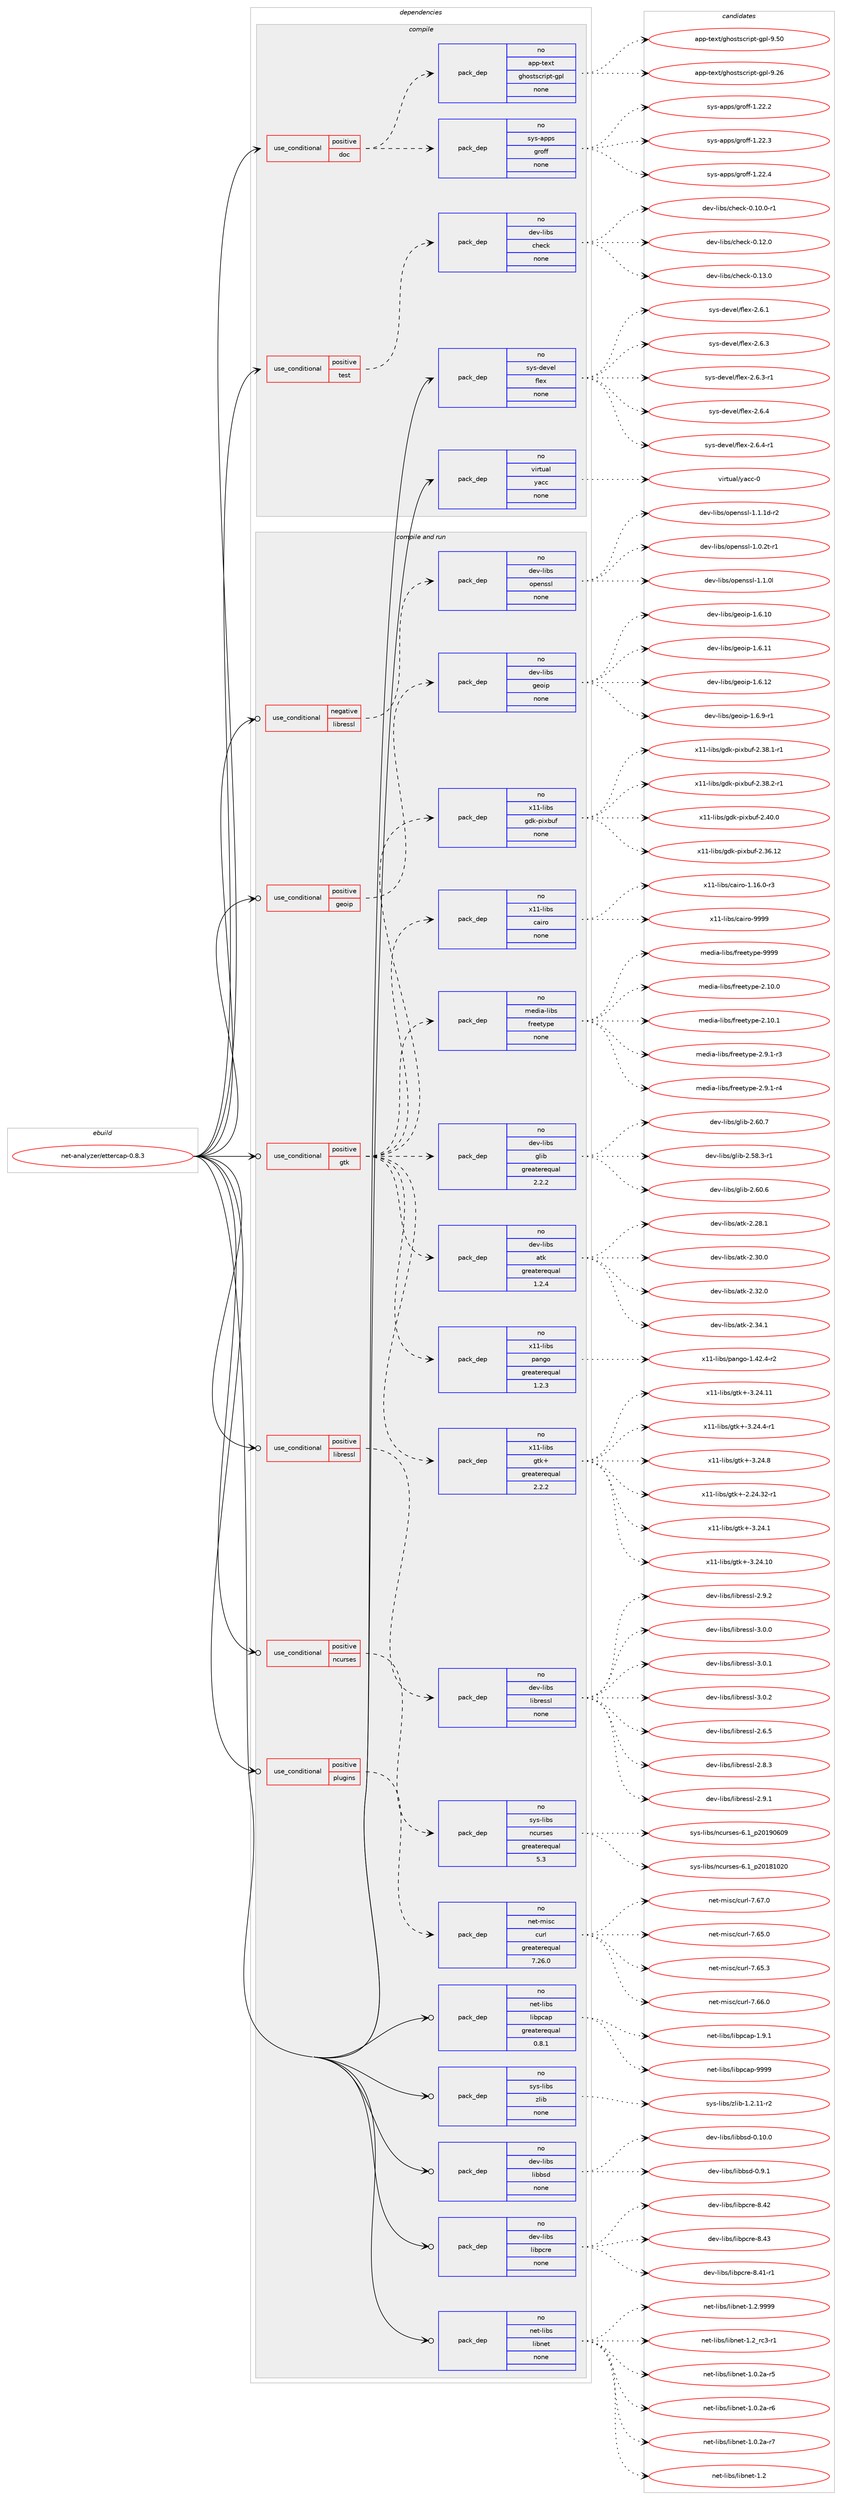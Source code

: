 digraph prolog {

# *************
# Graph options
# *************

newrank=true;
concentrate=true;
compound=true;
graph [rankdir=LR,fontname=Helvetica,fontsize=10,ranksep=1.5];#, ranksep=2.5, nodesep=0.2];
edge  [arrowhead=vee];
node  [fontname=Helvetica,fontsize=10];

# **********
# The ebuild
# **********

subgraph cluster_leftcol {
color=gray;
rank=same;
label=<<i>ebuild</i>>;
id [label="net-analyzer/ettercap-0.8.3", color=red, width=4, href="../net-analyzer/ettercap-0.8.3.svg"];
}

# ****************
# The dependencies
# ****************

subgraph cluster_midcol {
color=gray;
label=<<i>dependencies</i>>;
subgraph cluster_compile {
fillcolor="#eeeeee";
style=filled;
label=<<i>compile</i>>;
subgraph cond197591 {
dependency812081 [label=<<TABLE BORDER="0" CELLBORDER="1" CELLSPACING="0" CELLPADDING="4"><TR><TD ROWSPAN="3" CELLPADDING="10">use_conditional</TD></TR><TR><TD>positive</TD></TR><TR><TD>doc</TD></TR></TABLE>>, shape=none, color=red];
subgraph pack600328 {
dependency812082 [label=<<TABLE BORDER="0" CELLBORDER="1" CELLSPACING="0" CELLPADDING="4" WIDTH="220"><TR><TD ROWSPAN="6" CELLPADDING="30">pack_dep</TD></TR><TR><TD WIDTH="110">no</TD></TR><TR><TD>app-text</TD></TR><TR><TD>ghostscript-gpl</TD></TR><TR><TD>none</TD></TR><TR><TD></TD></TR></TABLE>>, shape=none, color=blue];
}
dependency812081:e -> dependency812082:w [weight=20,style="dashed",arrowhead="vee"];
subgraph pack600329 {
dependency812083 [label=<<TABLE BORDER="0" CELLBORDER="1" CELLSPACING="0" CELLPADDING="4" WIDTH="220"><TR><TD ROWSPAN="6" CELLPADDING="30">pack_dep</TD></TR><TR><TD WIDTH="110">no</TD></TR><TR><TD>sys-apps</TD></TR><TR><TD>groff</TD></TR><TR><TD>none</TD></TR><TR><TD></TD></TR></TABLE>>, shape=none, color=blue];
}
dependency812081:e -> dependency812083:w [weight=20,style="dashed",arrowhead="vee"];
}
id:e -> dependency812081:w [weight=20,style="solid",arrowhead="vee"];
subgraph cond197592 {
dependency812084 [label=<<TABLE BORDER="0" CELLBORDER="1" CELLSPACING="0" CELLPADDING="4"><TR><TD ROWSPAN="3" CELLPADDING="10">use_conditional</TD></TR><TR><TD>positive</TD></TR><TR><TD>test</TD></TR></TABLE>>, shape=none, color=red];
subgraph pack600330 {
dependency812085 [label=<<TABLE BORDER="0" CELLBORDER="1" CELLSPACING="0" CELLPADDING="4" WIDTH="220"><TR><TD ROWSPAN="6" CELLPADDING="30">pack_dep</TD></TR><TR><TD WIDTH="110">no</TD></TR><TR><TD>dev-libs</TD></TR><TR><TD>check</TD></TR><TR><TD>none</TD></TR><TR><TD></TD></TR></TABLE>>, shape=none, color=blue];
}
dependency812084:e -> dependency812085:w [weight=20,style="dashed",arrowhead="vee"];
}
id:e -> dependency812084:w [weight=20,style="solid",arrowhead="vee"];
subgraph pack600331 {
dependency812086 [label=<<TABLE BORDER="0" CELLBORDER="1" CELLSPACING="0" CELLPADDING="4" WIDTH="220"><TR><TD ROWSPAN="6" CELLPADDING="30">pack_dep</TD></TR><TR><TD WIDTH="110">no</TD></TR><TR><TD>sys-devel</TD></TR><TR><TD>flex</TD></TR><TR><TD>none</TD></TR><TR><TD></TD></TR></TABLE>>, shape=none, color=blue];
}
id:e -> dependency812086:w [weight=20,style="solid",arrowhead="vee"];
subgraph pack600332 {
dependency812087 [label=<<TABLE BORDER="0" CELLBORDER="1" CELLSPACING="0" CELLPADDING="4" WIDTH="220"><TR><TD ROWSPAN="6" CELLPADDING="30">pack_dep</TD></TR><TR><TD WIDTH="110">no</TD></TR><TR><TD>virtual</TD></TR><TR><TD>yacc</TD></TR><TR><TD>none</TD></TR><TR><TD></TD></TR></TABLE>>, shape=none, color=blue];
}
id:e -> dependency812087:w [weight=20,style="solid",arrowhead="vee"];
}
subgraph cluster_compileandrun {
fillcolor="#eeeeee";
style=filled;
label=<<i>compile and run</i>>;
subgraph cond197593 {
dependency812088 [label=<<TABLE BORDER="0" CELLBORDER="1" CELLSPACING="0" CELLPADDING="4"><TR><TD ROWSPAN="3" CELLPADDING="10">use_conditional</TD></TR><TR><TD>negative</TD></TR><TR><TD>libressl</TD></TR></TABLE>>, shape=none, color=red];
subgraph pack600333 {
dependency812089 [label=<<TABLE BORDER="0" CELLBORDER="1" CELLSPACING="0" CELLPADDING="4" WIDTH="220"><TR><TD ROWSPAN="6" CELLPADDING="30">pack_dep</TD></TR><TR><TD WIDTH="110">no</TD></TR><TR><TD>dev-libs</TD></TR><TR><TD>openssl</TD></TR><TR><TD>none</TD></TR><TR><TD></TD></TR></TABLE>>, shape=none, color=blue];
}
dependency812088:e -> dependency812089:w [weight=20,style="dashed",arrowhead="vee"];
}
id:e -> dependency812088:w [weight=20,style="solid",arrowhead="odotvee"];
subgraph cond197594 {
dependency812090 [label=<<TABLE BORDER="0" CELLBORDER="1" CELLSPACING="0" CELLPADDING="4"><TR><TD ROWSPAN="3" CELLPADDING="10">use_conditional</TD></TR><TR><TD>positive</TD></TR><TR><TD>geoip</TD></TR></TABLE>>, shape=none, color=red];
subgraph pack600334 {
dependency812091 [label=<<TABLE BORDER="0" CELLBORDER="1" CELLSPACING="0" CELLPADDING="4" WIDTH="220"><TR><TD ROWSPAN="6" CELLPADDING="30">pack_dep</TD></TR><TR><TD WIDTH="110">no</TD></TR><TR><TD>dev-libs</TD></TR><TR><TD>geoip</TD></TR><TR><TD>none</TD></TR><TR><TD></TD></TR></TABLE>>, shape=none, color=blue];
}
dependency812090:e -> dependency812091:w [weight=20,style="dashed",arrowhead="vee"];
}
id:e -> dependency812090:w [weight=20,style="solid",arrowhead="odotvee"];
subgraph cond197595 {
dependency812092 [label=<<TABLE BORDER="0" CELLBORDER="1" CELLSPACING="0" CELLPADDING="4"><TR><TD ROWSPAN="3" CELLPADDING="10">use_conditional</TD></TR><TR><TD>positive</TD></TR><TR><TD>gtk</TD></TR></TABLE>>, shape=none, color=red];
subgraph pack600335 {
dependency812093 [label=<<TABLE BORDER="0" CELLBORDER="1" CELLSPACING="0" CELLPADDING="4" WIDTH="220"><TR><TD ROWSPAN="6" CELLPADDING="30">pack_dep</TD></TR><TR><TD WIDTH="110">no</TD></TR><TR><TD>dev-libs</TD></TR><TR><TD>atk</TD></TR><TR><TD>greaterequal</TD></TR><TR><TD>1.2.4</TD></TR></TABLE>>, shape=none, color=blue];
}
dependency812092:e -> dependency812093:w [weight=20,style="dashed",arrowhead="vee"];
subgraph pack600336 {
dependency812094 [label=<<TABLE BORDER="0" CELLBORDER="1" CELLSPACING="0" CELLPADDING="4" WIDTH="220"><TR><TD ROWSPAN="6" CELLPADDING="30">pack_dep</TD></TR><TR><TD WIDTH="110">no</TD></TR><TR><TD>dev-libs</TD></TR><TR><TD>glib</TD></TR><TR><TD>greaterequal</TD></TR><TR><TD>2.2.2</TD></TR></TABLE>>, shape=none, color=blue];
}
dependency812092:e -> dependency812094:w [weight=20,style="dashed",arrowhead="vee"];
subgraph pack600337 {
dependency812095 [label=<<TABLE BORDER="0" CELLBORDER="1" CELLSPACING="0" CELLPADDING="4" WIDTH="220"><TR><TD ROWSPAN="6" CELLPADDING="30">pack_dep</TD></TR><TR><TD WIDTH="110">no</TD></TR><TR><TD>media-libs</TD></TR><TR><TD>freetype</TD></TR><TR><TD>none</TD></TR><TR><TD></TD></TR></TABLE>>, shape=none, color=blue];
}
dependency812092:e -> dependency812095:w [weight=20,style="dashed",arrowhead="vee"];
subgraph pack600338 {
dependency812096 [label=<<TABLE BORDER="0" CELLBORDER="1" CELLSPACING="0" CELLPADDING="4" WIDTH="220"><TR><TD ROWSPAN="6" CELLPADDING="30">pack_dep</TD></TR><TR><TD WIDTH="110">no</TD></TR><TR><TD>x11-libs</TD></TR><TR><TD>cairo</TD></TR><TR><TD>none</TD></TR><TR><TD></TD></TR></TABLE>>, shape=none, color=blue];
}
dependency812092:e -> dependency812096:w [weight=20,style="dashed",arrowhead="vee"];
subgraph pack600339 {
dependency812097 [label=<<TABLE BORDER="0" CELLBORDER="1" CELLSPACING="0" CELLPADDING="4" WIDTH="220"><TR><TD ROWSPAN="6" CELLPADDING="30">pack_dep</TD></TR><TR><TD WIDTH="110">no</TD></TR><TR><TD>x11-libs</TD></TR><TR><TD>gdk-pixbuf</TD></TR><TR><TD>none</TD></TR><TR><TD></TD></TR></TABLE>>, shape=none, color=blue];
}
dependency812092:e -> dependency812097:w [weight=20,style="dashed",arrowhead="vee"];
subgraph pack600340 {
dependency812098 [label=<<TABLE BORDER="0" CELLBORDER="1" CELLSPACING="0" CELLPADDING="4" WIDTH="220"><TR><TD ROWSPAN="6" CELLPADDING="30">pack_dep</TD></TR><TR><TD WIDTH="110">no</TD></TR><TR><TD>x11-libs</TD></TR><TR><TD>gtk+</TD></TR><TR><TD>greaterequal</TD></TR><TR><TD>2.2.2</TD></TR></TABLE>>, shape=none, color=blue];
}
dependency812092:e -> dependency812098:w [weight=20,style="dashed",arrowhead="vee"];
subgraph pack600341 {
dependency812099 [label=<<TABLE BORDER="0" CELLBORDER="1" CELLSPACING="0" CELLPADDING="4" WIDTH="220"><TR><TD ROWSPAN="6" CELLPADDING="30">pack_dep</TD></TR><TR><TD WIDTH="110">no</TD></TR><TR><TD>x11-libs</TD></TR><TR><TD>pango</TD></TR><TR><TD>greaterequal</TD></TR><TR><TD>1.2.3</TD></TR></TABLE>>, shape=none, color=blue];
}
dependency812092:e -> dependency812099:w [weight=20,style="dashed",arrowhead="vee"];
}
id:e -> dependency812092:w [weight=20,style="solid",arrowhead="odotvee"];
subgraph cond197596 {
dependency812100 [label=<<TABLE BORDER="0" CELLBORDER="1" CELLSPACING="0" CELLPADDING="4"><TR><TD ROWSPAN="3" CELLPADDING="10">use_conditional</TD></TR><TR><TD>positive</TD></TR><TR><TD>libressl</TD></TR></TABLE>>, shape=none, color=red];
subgraph pack600342 {
dependency812101 [label=<<TABLE BORDER="0" CELLBORDER="1" CELLSPACING="0" CELLPADDING="4" WIDTH="220"><TR><TD ROWSPAN="6" CELLPADDING="30">pack_dep</TD></TR><TR><TD WIDTH="110">no</TD></TR><TR><TD>dev-libs</TD></TR><TR><TD>libressl</TD></TR><TR><TD>none</TD></TR><TR><TD></TD></TR></TABLE>>, shape=none, color=blue];
}
dependency812100:e -> dependency812101:w [weight=20,style="dashed",arrowhead="vee"];
}
id:e -> dependency812100:w [weight=20,style="solid",arrowhead="odotvee"];
subgraph cond197597 {
dependency812102 [label=<<TABLE BORDER="0" CELLBORDER="1" CELLSPACING="0" CELLPADDING="4"><TR><TD ROWSPAN="3" CELLPADDING="10">use_conditional</TD></TR><TR><TD>positive</TD></TR><TR><TD>ncurses</TD></TR></TABLE>>, shape=none, color=red];
subgraph pack600343 {
dependency812103 [label=<<TABLE BORDER="0" CELLBORDER="1" CELLSPACING="0" CELLPADDING="4" WIDTH="220"><TR><TD ROWSPAN="6" CELLPADDING="30">pack_dep</TD></TR><TR><TD WIDTH="110">no</TD></TR><TR><TD>sys-libs</TD></TR><TR><TD>ncurses</TD></TR><TR><TD>greaterequal</TD></TR><TR><TD>5.3</TD></TR></TABLE>>, shape=none, color=blue];
}
dependency812102:e -> dependency812103:w [weight=20,style="dashed",arrowhead="vee"];
}
id:e -> dependency812102:w [weight=20,style="solid",arrowhead="odotvee"];
subgraph cond197598 {
dependency812104 [label=<<TABLE BORDER="0" CELLBORDER="1" CELLSPACING="0" CELLPADDING="4"><TR><TD ROWSPAN="3" CELLPADDING="10">use_conditional</TD></TR><TR><TD>positive</TD></TR><TR><TD>plugins</TD></TR></TABLE>>, shape=none, color=red];
subgraph pack600344 {
dependency812105 [label=<<TABLE BORDER="0" CELLBORDER="1" CELLSPACING="0" CELLPADDING="4" WIDTH="220"><TR><TD ROWSPAN="6" CELLPADDING="30">pack_dep</TD></TR><TR><TD WIDTH="110">no</TD></TR><TR><TD>net-misc</TD></TR><TR><TD>curl</TD></TR><TR><TD>greaterequal</TD></TR><TR><TD>7.26.0</TD></TR></TABLE>>, shape=none, color=blue];
}
dependency812104:e -> dependency812105:w [weight=20,style="dashed",arrowhead="vee"];
}
id:e -> dependency812104:w [weight=20,style="solid",arrowhead="odotvee"];
subgraph pack600345 {
dependency812106 [label=<<TABLE BORDER="0" CELLBORDER="1" CELLSPACING="0" CELLPADDING="4" WIDTH="220"><TR><TD ROWSPAN="6" CELLPADDING="30">pack_dep</TD></TR><TR><TD WIDTH="110">no</TD></TR><TR><TD>dev-libs</TD></TR><TR><TD>libbsd</TD></TR><TR><TD>none</TD></TR><TR><TD></TD></TR></TABLE>>, shape=none, color=blue];
}
id:e -> dependency812106:w [weight=20,style="solid",arrowhead="odotvee"];
subgraph pack600346 {
dependency812107 [label=<<TABLE BORDER="0" CELLBORDER="1" CELLSPACING="0" CELLPADDING="4" WIDTH="220"><TR><TD ROWSPAN="6" CELLPADDING="30">pack_dep</TD></TR><TR><TD WIDTH="110">no</TD></TR><TR><TD>dev-libs</TD></TR><TR><TD>libpcre</TD></TR><TR><TD>none</TD></TR><TR><TD></TD></TR></TABLE>>, shape=none, color=blue];
}
id:e -> dependency812107:w [weight=20,style="solid",arrowhead="odotvee"];
subgraph pack600347 {
dependency812108 [label=<<TABLE BORDER="0" CELLBORDER="1" CELLSPACING="0" CELLPADDING="4" WIDTH="220"><TR><TD ROWSPAN="6" CELLPADDING="30">pack_dep</TD></TR><TR><TD WIDTH="110">no</TD></TR><TR><TD>net-libs</TD></TR><TR><TD>libnet</TD></TR><TR><TD>none</TD></TR><TR><TD></TD></TR></TABLE>>, shape=none, color=blue];
}
id:e -> dependency812108:w [weight=20,style="solid",arrowhead="odotvee"];
subgraph pack600348 {
dependency812109 [label=<<TABLE BORDER="0" CELLBORDER="1" CELLSPACING="0" CELLPADDING="4" WIDTH="220"><TR><TD ROWSPAN="6" CELLPADDING="30">pack_dep</TD></TR><TR><TD WIDTH="110">no</TD></TR><TR><TD>net-libs</TD></TR><TR><TD>libpcap</TD></TR><TR><TD>greaterequal</TD></TR><TR><TD>0.8.1</TD></TR></TABLE>>, shape=none, color=blue];
}
id:e -> dependency812109:w [weight=20,style="solid",arrowhead="odotvee"];
subgraph pack600349 {
dependency812110 [label=<<TABLE BORDER="0" CELLBORDER="1" CELLSPACING="0" CELLPADDING="4" WIDTH="220"><TR><TD ROWSPAN="6" CELLPADDING="30">pack_dep</TD></TR><TR><TD WIDTH="110">no</TD></TR><TR><TD>sys-libs</TD></TR><TR><TD>zlib</TD></TR><TR><TD>none</TD></TR><TR><TD></TD></TR></TABLE>>, shape=none, color=blue];
}
id:e -> dependency812110:w [weight=20,style="solid",arrowhead="odotvee"];
}
subgraph cluster_run {
fillcolor="#eeeeee";
style=filled;
label=<<i>run</i>>;
}
}

# **************
# The candidates
# **************

subgraph cluster_choices {
rank=same;
color=gray;
label=<<i>candidates</i>>;

subgraph choice600328 {
color=black;
nodesep=1;
choice97112112451161011201164710310411111511611599114105112116451031121084557465054 [label="app-text/ghostscript-gpl-9.26", color=red, width=4,href="../app-text/ghostscript-gpl-9.26.svg"];
choice97112112451161011201164710310411111511611599114105112116451031121084557465348 [label="app-text/ghostscript-gpl-9.50", color=red, width=4,href="../app-text/ghostscript-gpl-9.50.svg"];
dependency812082:e -> choice97112112451161011201164710310411111511611599114105112116451031121084557465054:w [style=dotted,weight="100"];
dependency812082:e -> choice97112112451161011201164710310411111511611599114105112116451031121084557465348:w [style=dotted,weight="100"];
}
subgraph choice600329 {
color=black;
nodesep=1;
choice11512111545971121121154710311411110210245494650504650 [label="sys-apps/groff-1.22.2", color=red, width=4,href="../sys-apps/groff-1.22.2.svg"];
choice11512111545971121121154710311411110210245494650504651 [label="sys-apps/groff-1.22.3", color=red, width=4,href="../sys-apps/groff-1.22.3.svg"];
choice11512111545971121121154710311411110210245494650504652 [label="sys-apps/groff-1.22.4", color=red, width=4,href="../sys-apps/groff-1.22.4.svg"];
dependency812083:e -> choice11512111545971121121154710311411110210245494650504650:w [style=dotted,weight="100"];
dependency812083:e -> choice11512111545971121121154710311411110210245494650504651:w [style=dotted,weight="100"];
dependency812083:e -> choice11512111545971121121154710311411110210245494650504652:w [style=dotted,weight="100"];
}
subgraph choice600330 {
color=black;
nodesep=1;
choice1001011184510810598115479910410199107454846494846484511449 [label="dev-libs/check-0.10.0-r1", color=red, width=4,href="../dev-libs/check-0.10.0-r1.svg"];
choice100101118451081059811547991041019910745484649504648 [label="dev-libs/check-0.12.0", color=red, width=4,href="../dev-libs/check-0.12.0.svg"];
choice100101118451081059811547991041019910745484649514648 [label="dev-libs/check-0.13.0", color=red, width=4,href="../dev-libs/check-0.13.0.svg"];
dependency812085:e -> choice1001011184510810598115479910410199107454846494846484511449:w [style=dotted,weight="100"];
dependency812085:e -> choice100101118451081059811547991041019910745484649504648:w [style=dotted,weight="100"];
dependency812085:e -> choice100101118451081059811547991041019910745484649514648:w [style=dotted,weight="100"];
}
subgraph choice600331 {
color=black;
nodesep=1;
choice1151211154510010111810110847102108101120455046544649 [label="sys-devel/flex-2.6.1", color=red, width=4,href="../sys-devel/flex-2.6.1.svg"];
choice1151211154510010111810110847102108101120455046544651 [label="sys-devel/flex-2.6.3", color=red, width=4,href="../sys-devel/flex-2.6.3.svg"];
choice11512111545100101118101108471021081011204550465446514511449 [label="sys-devel/flex-2.6.3-r1", color=red, width=4,href="../sys-devel/flex-2.6.3-r1.svg"];
choice1151211154510010111810110847102108101120455046544652 [label="sys-devel/flex-2.6.4", color=red, width=4,href="../sys-devel/flex-2.6.4.svg"];
choice11512111545100101118101108471021081011204550465446524511449 [label="sys-devel/flex-2.6.4-r1", color=red, width=4,href="../sys-devel/flex-2.6.4-r1.svg"];
dependency812086:e -> choice1151211154510010111810110847102108101120455046544649:w [style=dotted,weight="100"];
dependency812086:e -> choice1151211154510010111810110847102108101120455046544651:w [style=dotted,weight="100"];
dependency812086:e -> choice11512111545100101118101108471021081011204550465446514511449:w [style=dotted,weight="100"];
dependency812086:e -> choice1151211154510010111810110847102108101120455046544652:w [style=dotted,weight="100"];
dependency812086:e -> choice11512111545100101118101108471021081011204550465446524511449:w [style=dotted,weight="100"];
}
subgraph choice600332 {
color=black;
nodesep=1;
choice11810511411611797108471219799994548 [label="virtual/yacc-0", color=red, width=4,href="../virtual/yacc-0.svg"];
dependency812087:e -> choice11810511411611797108471219799994548:w [style=dotted,weight="100"];
}
subgraph choice600333 {
color=black;
nodesep=1;
choice1001011184510810598115471111121011101151151084549464846501164511449 [label="dev-libs/openssl-1.0.2t-r1", color=red, width=4,href="../dev-libs/openssl-1.0.2t-r1.svg"];
choice100101118451081059811547111112101110115115108454946494648108 [label="dev-libs/openssl-1.1.0l", color=red, width=4,href="../dev-libs/openssl-1.1.0l.svg"];
choice1001011184510810598115471111121011101151151084549464946491004511450 [label="dev-libs/openssl-1.1.1d-r2", color=red, width=4,href="../dev-libs/openssl-1.1.1d-r2.svg"];
dependency812089:e -> choice1001011184510810598115471111121011101151151084549464846501164511449:w [style=dotted,weight="100"];
dependency812089:e -> choice100101118451081059811547111112101110115115108454946494648108:w [style=dotted,weight="100"];
dependency812089:e -> choice1001011184510810598115471111121011101151151084549464946491004511450:w [style=dotted,weight="100"];
}
subgraph choice600334 {
color=black;
nodesep=1;
choice10010111845108105981154710310111110511245494654464948 [label="dev-libs/geoip-1.6.10", color=red, width=4,href="../dev-libs/geoip-1.6.10.svg"];
choice10010111845108105981154710310111110511245494654464949 [label="dev-libs/geoip-1.6.11", color=red, width=4,href="../dev-libs/geoip-1.6.11.svg"];
choice10010111845108105981154710310111110511245494654464950 [label="dev-libs/geoip-1.6.12", color=red, width=4,href="../dev-libs/geoip-1.6.12.svg"];
choice1001011184510810598115471031011111051124549465446574511449 [label="dev-libs/geoip-1.6.9-r1", color=red, width=4,href="../dev-libs/geoip-1.6.9-r1.svg"];
dependency812091:e -> choice10010111845108105981154710310111110511245494654464948:w [style=dotted,weight="100"];
dependency812091:e -> choice10010111845108105981154710310111110511245494654464949:w [style=dotted,weight="100"];
dependency812091:e -> choice10010111845108105981154710310111110511245494654464950:w [style=dotted,weight="100"];
dependency812091:e -> choice1001011184510810598115471031011111051124549465446574511449:w [style=dotted,weight="100"];
}
subgraph choice600335 {
color=black;
nodesep=1;
choice1001011184510810598115479711610745504650564649 [label="dev-libs/atk-2.28.1", color=red, width=4,href="../dev-libs/atk-2.28.1.svg"];
choice1001011184510810598115479711610745504651484648 [label="dev-libs/atk-2.30.0", color=red, width=4,href="../dev-libs/atk-2.30.0.svg"];
choice1001011184510810598115479711610745504651504648 [label="dev-libs/atk-2.32.0", color=red, width=4,href="../dev-libs/atk-2.32.0.svg"];
choice1001011184510810598115479711610745504651524649 [label="dev-libs/atk-2.34.1", color=red, width=4,href="../dev-libs/atk-2.34.1.svg"];
dependency812093:e -> choice1001011184510810598115479711610745504650564649:w [style=dotted,weight="100"];
dependency812093:e -> choice1001011184510810598115479711610745504651484648:w [style=dotted,weight="100"];
dependency812093:e -> choice1001011184510810598115479711610745504651504648:w [style=dotted,weight="100"];
dependency812093:e -> choice1001011184510810598115479711610745504651524649:w [style=dotted,weight="100"];
}
subgraph choice600336 {
color=black;
nodesep=1;
choice10010111845108105981154710310810598455046535646514511449 [label="dev-libs/glib-2.58.3-r1", color=red, width=4,href="../dev-libs/glib-2.58.3-r1.svg"];
choice1001011184510810598115471031081059845504654484654 [label="dev-libs/glib-2.60.6", color=red, width=4,href="../dev-libs/glib-2.60.6.svg"];
choice1001011184510810598115471031081059845504654484655 [label="dev-libs/glib-2.60.7", color=red, width=4,href="../dev-libs/glib-2.60.7.svg"];
dependency812094:e -> choice10010111845108105981154710310810598455046535646514511449:w [style=dotted,weight="100"];
dependency812094:e -> choice1001011184510810598115471031081059845504654484654:w [style=dotted,weight="100"];
dependency812094:e -> choice1001011184510810598115471031081059845504654484655:w [style=dotted,weight="100"];
}
subgraph choice600337 {
color=black;
nodesep=1;
choice1091011001059745108105981154710211410110111612111210145504649484648 [label="media-libs/freetype-2.10.0", color=red, width=4,href="../media-libs/freetype-2.10.0.svg"];
choice1091011001059745108105981154710211410110111612111210145504649484649 [label="media-libs/freetype-2.10.1", color=red, width=4,href="../media-libs/freetype-2.10.1.svg"];
choice109101100105974510810598115471021141011011161211121014550465746494511451 [label="media-libs/freetype-2.9.1-r3", color=red, width=4,href="../media-libs/freetype-2.9.1-r3.svg"];
choice109101100105974510810598115471021141011011161211121014550465746494511452 [label="media-libs/freetype-2.9.1-r4", color=red, width=4,href="../media-libs/freetype-2.9.1-r4.svg"];
choice109101100105974510810598115471021141011011161211121014557575757 [label="media-libs/freetype-9999", color=red, width=4,href="../media-libs/freetype-9999.svg"];
dependency812095:e -> choice1091011001059745108105981154710211410110111612111210145504649484648:w [style=dotted,weight="100"];
dependency812095:e -> choice1091011001059745108105981154710211410110111612111210145504649484649:w [style=dotted,weight="100"];
dependency812095:e -> choice109101100105974510810598115471021141011011161211121014550465746494511451:w [style=dotted,weight="100"];
dependency812095:e -> choice109101100105974510810598115471021141011011161211121014550465746494511452:w [style=dotted,weight="100"];
dependency812095:e -> choice109101100105974510810598115471021141011011161211121014557575757:w [style=dotted,weight="100"];
}
subgraph choice600338 {
color=black;
nodesep=1;
choice12049494510810598115479997105114111454946495446484511451 [label="x11-libs/cairo-1.16.0-r3", color=red, width=4,href="../x11-libs/cairo-1.16.0-r3.svg"];
choice120494945108105981154799971051141114557575757 [label="x11-libs/cairo-9999", color=red, width=4,href="../x11-libs/cairo-9999.svg"];
dependency812096:e -> choice12049494510810598115479997105114111454946495446484511451:w [style=dotted,weight="100"];
dependency812096:e -> choice120494945108105981154799971051141114557575757:w [style=dotted,weight="100"];
}
subgraph choice600339 {
color=black;
nodesep=1;
choice120494945108105981154710310010745112105120981171024550465154464950 [label="x11-libs/gdk-pixbuf-2.36.12", color=red, width=4,href="../x11-libs/gdk-pixbuf-2.36.12.svg"];
choice12049494510810598115471031001074511210512098117102455046515646494511449 [label="x11-libs/gdk-pixbuf-2.38.1-r1", color=red, width=4,href="../x11-libs/gdk-pixbuf-2.38.1-r1.svg"];
choice12049494510810598115471031001074511210512098117102455046515646504511449 [label="x11-libs/gdk-pixbuf-2.38.2-r1", color=red, width=4,href="../x11-libs/gdk-pixbuf-2.38.2-r1.svg"];
choice1204949451081059811547103100107451121051209811710245504652484648 [label="x11-libs/gdk-pixbuf-2.40.0", color=red, width=4,href="../x11-libs/gdk-pixbuf-2.40.0.svg"];
dependency812097:e -> choice120494945108105981154710310010745112105120981171024550465154464950:w [style=dotted,weight="100"];
dependency812097:e -> choice12049494510810598115471031001074511210512098117102455046515646494511449:w [style=dotted,weight="100"];
dependency812097:e -> choice12049494510810598115471031001074511210512098117102455046515646504511449:w [style=dotted,weight="100"];
dependency812097:e -> choice1204949451081059811547103100107451121051209811710245504652484648:w [style=dotted,weight="100"];
}
subgraph choice600340 {
color=black;
nodesep=1;
choice12049494510810598115471031161074345504650524651504511449 [label="x11-libs/gtk+-2.24.32-r1", color=red, width=4,href="../x11-libs/gtk+-2.24.32-r1.svg"];
choice12049494510810598115471031161074345514650524649 [label="x11-libs/gtk+-3.24.1", color=red, width=4,href="../x11-libs/gtk+-3.24.1.svg"];
choice1204949451081059811547103116107434551465052464948 [label="x11-libs/gtk+-3.24.10", color=red, width=4,href="../x11-libs/gtk+-3.24.10.svg"];
choice1204949451081059811547103116107434551465052464949 [label="x11-libs/gtk+-3.24.11", color=red, width=4,href="../x11-libs/gtk+-3.24.11.svg"];
choice120494945108105981154710311610743455146505246524511449 [label="x11-libs/gtk+-3.24.4-r1", color=red, width=4,href="../x11-libs/gtk+-3.24.4-r1.svg"];
choice12049494510810598115471031161074345514650524656 [label="x11-libs/gtk+-3.24.8", color=red, width=4,href="../x11-libs/gtk+-3.24.8.svg"];
dependency812098:e -> choice12049494510810598115471031161074345504650524651504511449:w [style=dotted,weight="100"];
dependency812098:e -> choice12049494510810598115471031161074345514650524649:w [style=dotted,weight="100"];
dependency812098:e -> choice1204949451081059811547103116107434551465052464948:w [style=dotted,weight="100"];
dependency812098:e -> choice1204949451081059811547103116107434551465052464949:w [style=dotted,weight="100"];
dependency812098:e -> choice120494945108105981154710311610743455146505246524511449:w [style=dotted,weight="100"];
dependency812098:e -> choice12049494510810598115471031161074345514650524656:w [style=dotted,weight="100"];
}
subgraph choice600341 {
color=black;
nodesep=1;
choice120494945108105981154711297110103111454946525046524511450 [label="x11-libs/pango-1.42.4-r2", color=red, width=4,href="../x11-libs/pango-1.42.4-r2.svg"];
dependency812099:e -> choice120494945108105981154711297110103111454946525046524511450:w [style=dotted,weight="100"];
}
subgraph choice600342 {
color=black;
nodesep=1;
choice10010111845108105981154710810598114101115115108455046544653 [label="dev-libs/libressl-2.6.5", color=red, width=4,href="../dev-libs/libressl-2.6.5.svg"];
choice10010111845108105981154710810598114101115115108455046564651 [label="dev-libs/libressl-2.8.3", color=red, width=4,href="../dev-libs/libressl-2.8.3.svg"];
choice10010111845108105981154710810598114101115115108455046574649 [label="dev-libs/libressl-2.9.1", color=red, width=4,href="../dev-libs/libressl-2.9.1.svg"];
choice10010111845108105981154710810598114101115115108455046574650 [label="dev-libs/libressl-2.9.2", color=red, width=4,href="../dev-libs/libressl-2.9.2.svg"];
choice10010111845108105981154710810598114101115115108455146484648 [label="dev-libs/libressl-3.0.0", color=red, width=4,href="../dev-libs/libressl-3.0.0.svg"];
choice10010111845108105981154710810598114101115115108455146484649 [label="dev-libs/libressl-3.0.1", color=red, width=4,href="../dev-libs/libressl-3.0.1.svg"];
choice10010111845108105981154710810598114101115115108455146484650 [label="dev-libs/libressl-3.0.2", color=red, width=4,href="../dev-libs/libressl-3.0.2.svg"];
dependency812101:e -> choice10010111845108105981154710810598114101115115108455046544653:w [style=dotted,weight="100"];
dependency812101:e -> choice10010111845108105981154710810598114101115115108455046564651:w [style=dotted,weight="100"];
dependency812101:e -> choice10010111845108105981154710810598114101115115108455046574649:w [style=dotted,weight="100"];
dependency812101:e -> choice10010111845108105981154710810598114101115115108455046574650:w [style=dotted,weight="100"];
dependency812101:e -> choice10010111845108105981154710810598114101115115108455146484648:w [style=dotted,weight="100"];
dependency812101:e -> choice10010111845108105981154710810598114101115115108455146484649:w [style=dotted,weight="100"];
dependency812101:e -> choice10010111845108105981154710810598114101115115108455146484650:w [style=dotted,weight="100"];
}
subgraph choice600343 {
color=black;
nodesep=1;
choice1151211154510810598115471109911711411510111545544649951125048495649485048 [label="sys-libs/ncurses-6.1_p20181020", color=red, width=4,href="../sys-libs/ncurses-6.1_p20181020.svg"];
choice1151211154510810598115471109911711411510111545544649951125048495748544857 [label="sys-libs/ncurses-6.1_p20190609", color=red, width=4,href="../sys-libs/ncurses-6.1_p20190609.svg"];
dependency812103:e -> choice1151211154510810598115471109911711411510111545544649951125048495649485048:w [style=dotted,weight="100"];
dependency812103:e -> choice1151211154510810598115471109911711411510111545544649951125048495748544857:w [style=dotted,weight="100"];
}
subgraph choice600344 {
color=black;
nodesep=1;
choice1101011164510910511599479911711410845554654534648 [label="net-misc/curl-7.65.0", color=red, width=4,href="../net-misc/curl-7.65.0.svg"];
choice1101011164510910511599479911711410845554654534651 [label="net-misc/curl-7.65.3", color=red, width=4,href="../net-misc/curl-7.65.3.svg"];
choice1101011164510910511599479911711410845554654544648 [label="net-misc/curl-7.66.0", color=red, width=4,href="../net-misc/curl-7.66.0.svg"];
choice1101011164510910511599479911711410845554654554648 [label="net-misc/curl-7.67.0", color=red, width=4,href="../net-misc/curl-7.67.0.svg"];
dependency812105:e -> choice1101011164510910511599479911711410845554654534648:w [style=dotted,weight="100"];
dependency812105:e -> choice1101011164510910511599479911711410845554654534651:w [style=dotted,weight="100"];
dependency812105:e -> choice1101011164510910511599479911711410845554654544648:w [style=dotted,weight="100"];
dependency812105:e -> choice1101011164510910511599479911711410845554654554648:w [style=dotted,weight="100"];
}
subgraph choice600345 {
color=black;
nodesep=1;
choice100101118451081059811547108105989811510045484649484648 [label="dev-libs/libbsd-0.10.0", color=red, width=4,href="../dev-libs/libbsd-0.10.0.svg"];
choice1001011184510810598115471081059898115100454846574649 [label="dev-libs/libbsd-0.9.1", color=red, width=4,href="../dev-libs/libbsd-0.9.1.svg"];
dependency812106:e -> choice100101118451081059811547108105989811510045484649484648:w [style=dotted,weight="100"];
dependency812106:e -> choice1001011184510810598115471081059898115100454846574649:w [style=dotted,weight="100"];
}
subgraph choice600346 {
color=black;
nodesep=1;
choice100101118451081059811547108105981129911410145564652494511449 [label="dev-libs/libpcre-8.41-r1", color=red, width=4,href="../dev-libs/libpcre-8.41-r1.svg"];
choice10010111845108105981154710810598112991141014556465250 [label="dev-libs/libpcre-8.42", color=red, width=4,href="../dev-libs/libpcre-8.42.svg"];
choice10010111845108105981154710810598112991141014556465251 [label="dev-libs/libpcre-8.43", color=red, width=4,href="../dev-libs/libpcre-8.43.svg"];
dependency812107:e -> choice100101118451081059811547108105981129911410145564652494511449:w [style=dotted,weight="100"];
dependency812107:e -> choice10010111845108105981154710810598112991141014556465250:w [style=dotted,weight="100"];
dependency812107:e -> choice10010111845108105981154710810598112991141014556465251:w [style=dotted,weight="100"];
}
subgraph choice600347 {
color=black;
nodesep=1;
choice11010111645108105981154710810598110101116454946484650974511453 [label="net-libs/libnet-1.0.2a-r5", color=red, width=4,href="../net-libs/libnet-1.0.2a-r5.svg"];
choice11010111645108105981154710810598110101116454946484650974511454 [label="net-libs/libnet-1.0.2a-r6", color=red, width=4,href="../net-libs/libnet-1.0.2a-r6.svg"];
choice11010111645108105981154710810598110101116454946484650974511455 [label="net-libs/libnet-1.0.2a-r7", color=red, width=4,href="../net-libs/libnet-1.0.2a-r7.svg"];
choice1101011164510810598115471081059811010111645494650 [label="net-libs/libnet-1.2", color=red, width=4,href="../net-libs/libnet-1.2.svg"];
choice11010111645108105981154710810598110101116454946504657575757 [label="net-libs/libnet-1.2.9999", color=red, width=4,href="../net-libs/libnet-1.2.9999.svg"];
choice11010111645108105981154710810598110101116454946509511499514511449 [label="net-libs/libnet-1.2_rc3-r1", color=red, width=4,href="../net-libs/libnet-1.2_rc3-r1.svg"];
dependency812108:e -> choice11010111645108105981154710810598110101116454946484650974511453:w [style=dotted,weight="100"];
dependency812108:e -> choice11010111645108105981154710810598110101116454946484650974511454:w [style=dotted,weight="100"];
dependency812108:e -> choice11010111645108105981154710810598110101116454946484650974511455:w [style=dotted,weight="100"];
dependency812108:e -> choice1101011164510810598115471081059811010111645494650:w [style=dotted,weight="100"];
dependency812108:e -> choice11010111645108105981154710810598110101116454946504657575757:w [style=dotted,weight="100"];
dependency812108:e -> choice11010111645108105981154710810598110101116454946509511499514511449:w [style=dotted,weight="100"];
}
subgraph choice600348 {
color=black;
nodesep=1;
choice110101116451081059811547108105981129997112454946574649 [label="net-libs/libpcap-1.9.1", color=red, width=4,href="../net-libs/libpcap-1.9.1.svg"];
choice1101011164510810598115471081059811299971124557575757 [label="net-libs/libpcap-9999", color=red, width=4,href="../net-libs/libpcap-9999.svg"];
dependency812109:e -> choice110101116451081059811547108105981129997112454946574649:w [style=dotted,weight="100"];
dependency812109:e -> choice1101011164510810598115471081059811299971124557575757:w [style=dotted,weight="100"];
}
subgraph choice600349 {
color=black;
nodesep=1;
choice11512111545108105981154712210810598454946504649494511450 [label="sys-libs/zlib-1.2.11-r2", color=red, width=4,href="../sys-libs/zlib-1.2.11-r2.svg"];
dependency812110:e -> choice11512111545108105981154712210810598454946504649494511450:w [style=dotted,weight="100"];
}
}

}
